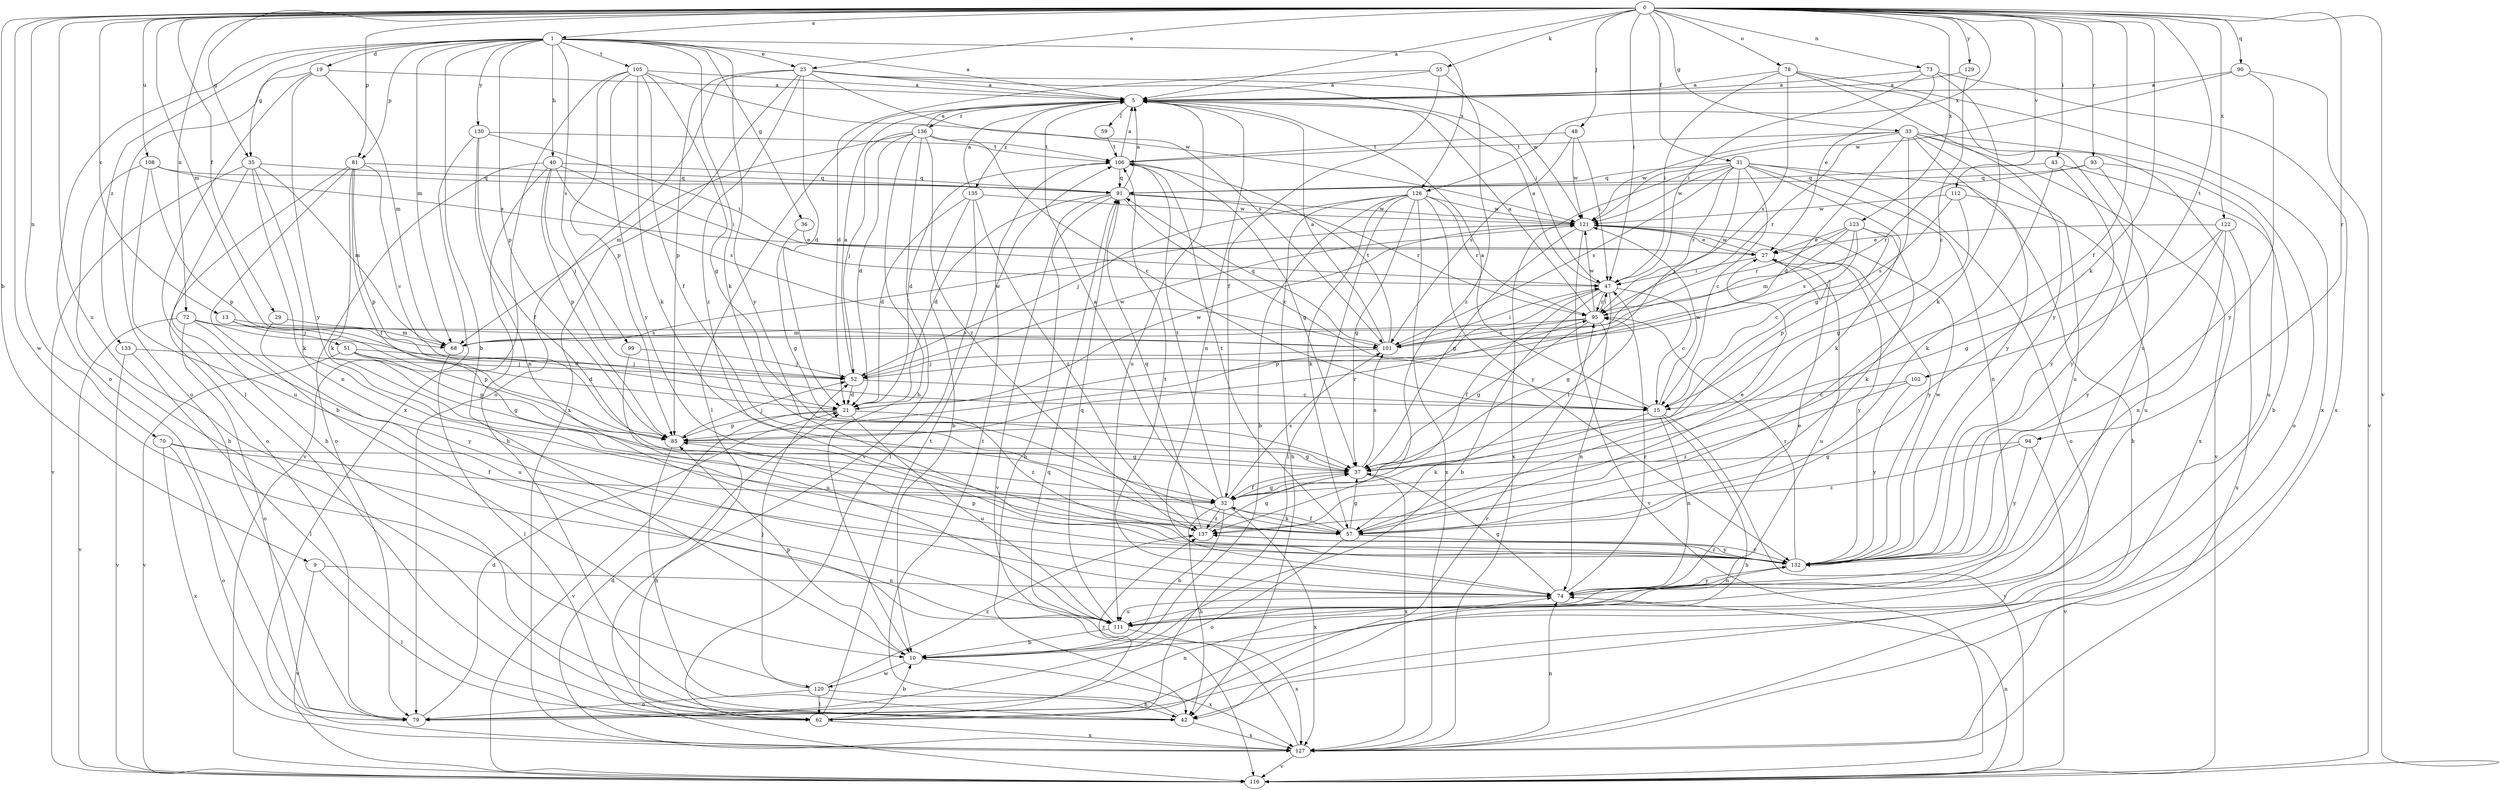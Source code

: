 strict digraph  {
0;
1;
5;
9;
10;
13;
15;
19;
21;
25;
27;
29;
31;
32;
33;
35;
36;
37;
40;
42;
43;
47;
48;
51;
52;
55;
57;
59;
62;
68;
70;
72;
73;
74;
78;
79;
81;
85;
90;
91;
93;
94;
95;
99;
101;
102;
105;
106;
108;
111;
112;
116;
120;
121;
122;
123;
126;
127;
129;
130;
132;
133;
135;
136;
137;
0 -> 1  [label=a];
0 -> 5  [label=a];
0 -> 9  [label=b];
0 -> 13  [label=c];
0 -> 25  [label=e];
0 -> 29  [label=f];
0 -> 31  [label=f];
0 -> 32  [label=f];
0 -> 33  [label=g];
0 -> 35  [label=g];
0 -> 43  [label=i];
0 -> 47  [label=i];
0 -> 48  [label=j];
0 -> 55  [label=k];
0 -> 57  [label=k];
0 -> 68  [label=m];
0 -> 70  [label=n];
0 -> 72  [label=n];
0 -> 73  [label=n];
0 -> 78  [label=o];
0 -> 81  [label=p];
0 -> 90  [label=q];
0 -> 93  [label=r];
0 -> 94  [label=r];
0 -> 102  [label=t];
0 -> 108  [label=u];
0 -> 111  [label=u];
0 -> 112  [label=v];
0 -> 116  [label=v];
0 -> 120  [label=w];
0 -> 122  [label=x];
0 -> 123  [label=x];
0 -> 126  [label=x];
0 -> 129  [label=y];
1 -> 5  [label=a];
1 -> 10  [label=b];
1 -> 19  [label=d];
1 -> 25  [label=e];
1 -> 35  [label=g];
1 -> 36  [label=g];
1 -> 40  [label=h];
1 -> 57  [label=k];
1 -> 68  [label=m];
1 -> 79  [label=o];
1 -> 81  [label=p];
1 -> 85  [label=p];
1 -> 99  [label=s];
1 -> 105  [label=t];
1 -> 126  [label=x];
1 -> 130  [label=y];
1 -> 132  [label=y];
1 -> 133  [label=z];
5 -> 59  [label=l];
5 -> 62  [label=l];
5 -> 74  [label=n];
5 -> 111  [label=u];
5 -> 135  [label=z];
5 -> 136  [label=z];
9 -> 62  [label=l];
9 -> 74  [label=n];
9 -> 116  [label=v];
10 -> 85  [label=p];
10 -> 120  [label=w];
10 -> 127  [label=x];
13 -> 51  [label=j];
13 -> 85  [label=p];
13 -> 101  [label=s];
15 -> 5  [label=a];
15 -> 42  [label=h];
15 -> 57  [label=k];
15 -> 74  [label=n];
15 -> 116  [label=v];
15 -> 121  [label=w];
19 -> 5  [label=a];
19 -> 62  [label=l];
19 -> 68  [label=m];
19 -> 79  [label=o];
19 -> 132  [label=y];
21 -> 85  [label=p];
21 -> 111  [label=u];
21 -> 116  [label=v];
21 -> 121  [label=w];
21 -> 137  [label=z];
25 -> 5  [label=a];
25 -> 21  [label=d];
25 -> 47  [label=i];
25 -> 79  [label=o];
25 -> 85  [label=p];
25 -> 101  [label=s];
25 -> 121  [label=w];
25 -> 127  [label=x];
25 -> 137  [label=z];
27 -> 47  [label=i];
27 -> 111  [label=u];
27 -> 121  [label=w];
27 -> 132  [label=y];
29 -> 68  [label=m];
29 -> 111  [label=u];
31 -> 15  [label=c];
31 -> 42  [label=h];
31 -> 52  [label=j];
31 -> 57  [label=k];
31 -> 74  [label=n];
31 -> 79  [label=o];
31 -> 91  [label=q];
31 -> 95  [label=r];
31 -> 101  [label=s];
31 -> 121  [label=w];
31 -> 127  [label=x];
32 -> 5  [label=a];
32 -> 10  [label=b];
32 -> 37  [label=g];
32 -> 42  [label=h];
32 -> 47  [label=i];
32 -> 57  [label=k];
32 -> 101  [label=s];
32 -> 106  [label=t];
32 -> 127  [label=x];
32 -> 137  [label=z];
33 -> 21  [label=d];
33 -> 37  [label=g];
33 -> 79  [label=o];
33 -> 95  [label=r];
33 -> 106  [label=t];
33 -> 111  [label=u];
33 -> 116  [label=v];
33 -> 121  [label=w];
33 -> 127  [label=x];
33 -> 132  [label=y];
35 -> 42  [label=h];
35 -> 57  [label=k];
35 -> 68  [label=m];
35 -> 74  [label=n];
35 -> 91  [label=q];
35 -> 116  [label=v];
36 -> 27  [label=e];
36 -> 37  [label=g];
37 -> 32  [label=f];
37 -> 101  [label=s];
37 -> 127  [label=x];
40 -> 42  [label=h];
40 -> 47  [label=i];
40 -> 52  [label=j];
40 -> 79  [label=o];
40 -> 85  [label=p];
40 -> 91  [label=q];
40 -> 101  [label=s];
42 -> 106  [label=t];
42 -> 127  [label=x];
43 -> 10  [label=b];
43 -> 57  [label=k];
43 -> 91  [label=q];
43 -> 132  [label=y];
47 -> 5  [label=a];
47 -> 10  [label=b];
47 -> 15  [label=c];
47 -> 32  [label=f];
47 -> 37  [label=g];
47 -> 85  [label=p];
47 -> 95  [label=r];
48 -> 47  [label=i];
48 -> 101  [label=s];
48 -> 106  [label=t];
48 -> 121  [label=w];
51 -> 21  [label=d];
51 -> 37  [label=g];
51 -> 52  [label=j];
51 -> 85  [label=p];
51 -> 116  [label=v];
52 -> 5  [label=a];
52 -> 15  [label=c];
52 -> 21  [label=d];
52 -> 121  [label=w];
55 -> 5  [label=a];
55 -> 21  [label=d];
55 -> 32  [label=f];
55 -> 137  [label=z];
57 -> 27  [label=e];
57 -> 32  [label=f];
57 -> 37  [label=g];
57 -> 79  [label=o];
57 -> 106  [label=t];
57 -> 132  [label=y];
59 -> 106  [label=t];
62 -> 10  [label=b];
62 -> 95  [label=r];
62 -> 106  [label=t];
62 -> 127  [label=x];
62 -> 137  [label=z];
68 -> 62  [label=l];
68 -> 121  [label=w];
70 -> 32  [label=f];
70 -> 37  [label=g];
70 -> 79  [label=o];
70 -> 127  [label=x];
72 -> 21  [label=d];
72 -> 79  [label=o];
72 -> 101  [label=s];
72 -> 116  [label=v];
72 -> 132  [label=y];
73 -> 5  [label=a];
73 -> 27  [label=e];
73 -> 47  [label=i];
73 -> 57  [label=k];
73 -> 127  [label=x];
74 -> 27  [label=e];
74 -> 37  [label=g];
74 -> 95  [label=r];
74 -> 106  [label=t];
74 -> 111  [label=u];
74 -> 132  [label=y];
78 -> 5  [label=a];
78 -> 47  [label=i];
78 -> 101  [label=s];
78 -> 111  [label=u];
78 -> 127  [label=x];
78 -> 132  [label=y];
79 -> 21  [label=d];
79 -> 74  [label=n];
81 -> 10  [label=b];
81 -> 15  [label=c];
81 -> 32  [label=f];
81 -> 57  [label=k];
81 -> 79  [label=o];
81 -> 85  [label=p];
81 -> 91  [label=q];
85 -> 37  [label=g];
85 -> 42  [label=h];
85 -> 52  [label=j];
85 -> 95  [label=r];
90 -> 5  [label=a];
90 -> 116  [label=v];
90 -> 121  [label=w];
90 -> 132  [label=y];
91 -> 5  [label=a];
91 -> 15  [label=c];
91 -> 21  [label=d];
91 -> 42  [label=h];
91 -> 95  [label=r];
91 -> 116  [label=v];
91 -> 121  [label=w];
93 -> 91  [label=q];
93 -> 95  [label=r];
93 -> 111  [label=u];
93 -> 132  [label=y];
94 -> 37  [label=g];
94 -> 116  [label=v];
94 -> 132  [label=y];
94 -> 137  [label=z];
95 -> 5  [label=a];
95 -> 37  [label=g];
95 -> 47  [label=i];
95 -> 68  [label=m];
95 -> 74  [label=n];
95 -> 101  [label=s];
95 -> 121  [label=w];
99 -> 52  [label=j];
99 -> 111  [label=u];
101 -> 5  [label=a];
101 -> 47  [label=i];
101 -> 52  [label=j];
101 -> 91  [label=q];
101 -> 106  [label=t];
102 -> 15  [label=c];
102 -> 132  [label=y];
102 -> 137  [label=z];
105 -> 5  [label=a];
105 -> 32  [label=f];
105 -> 37  [label=g];
105 -> 57  [label=k];
105 -> 85  [label=p];
105 -> 121  [label=w];
105 -> 127  [label=x];
105 -> 132  [label=y];
106 -> 5  [label=a];
106 -> 21  [label=d];
106 -> 37  [label=g];
106 -> 91  [label=q];
108 -> 27  [label=e];
108 -> 42  [label=h];
108 -> 85  [label=p];
108 -> 91  [label=q];
108 -> 111  [label=u];
111 -> 10  [label=b];
111 -> 91  [label=q];
111 -> 127  [label=x];
112 -> 37  [label=g];
112 -> 101  [label=s];
112 -> 111  [label=u];
112 -> 121  [label=w];
116 -> 74  [label=n];
120 -> 42  [label=h];
120 -> 52  [label=j];
120 -> 62  [label=l];
120 -> 79  [label=o];
120 -> 137  [label=z];
121 -> 27  [label=e];
121 -> 37  [label=g];
121 -> 116  [label=v];
121 -> 132  [label=y];
122 -> 27  [label=e];
122 -> 37  [label=g];
122 -> 74  [label=n];
122 -> 127  [label=x];
122 -> 132  [label=y];
123 -> 15  [label=c];
123 -> 27  [label=e];
123 -> 57  [label=k];
123 -> 68  [label=m];
123 -> 85  [label=p];
123 -> 95  [label=r];
123 -> 101  [label=s];
126 -> 10  [label=b];
126 -> 37  [label=g];
126 -> 42  [label=h];
126 -> 52  [label=j];
126 -> 57  [label=k];
126 -> 62  [label=l];
126 -> 95  [label=r];
126 -> 121  [label=w];
126 -> 127  [label=x];
126 -> 132  [label=y];
127 -> 21  [label=d];
127 -> 74  [label=n];
127 -> 91  [label=q];
127 -> 116  [label=v];
129 -> 5  [label=a];
129 -> 15  [label=c];
130 -> 32  [label=f];
130 -> 47  [label=i];
130 -> 74  [label=n];
130 -> 106  [label=t];
130 -> 116  [label=v];
132 -> 74  [label=n];
132 -> 85  [label=p];
132 -> 95  [label=r];
132 -> 121  [label=w];
132 -> 137  [label=z];
133 -> 52  [label=j];
133 -> 62  [label=l];
133 -> 116  [label=v];
135 -> 5  [label=a];
135 -> 10  [label=b];
135 -> 21  [label=d];
135 -> 62  [label=l];
135 -> 121  [label=w];
135 -> 137  [label=z];
136 -> 5  [label=a];
136 -> 10  [label=b];
136 -> 15  [label=c];
136 -> 21  [label=d];
136 -> 52  [label=j];
136 -> 68  [label=m];
136 -> 106  [label=t];
136 -> 116  [label=v];
136 -> 137  [label=z];
137 -> 37  [label=g];
137 -> 91  [label=q];
137 -> 132  [label=y];
}
